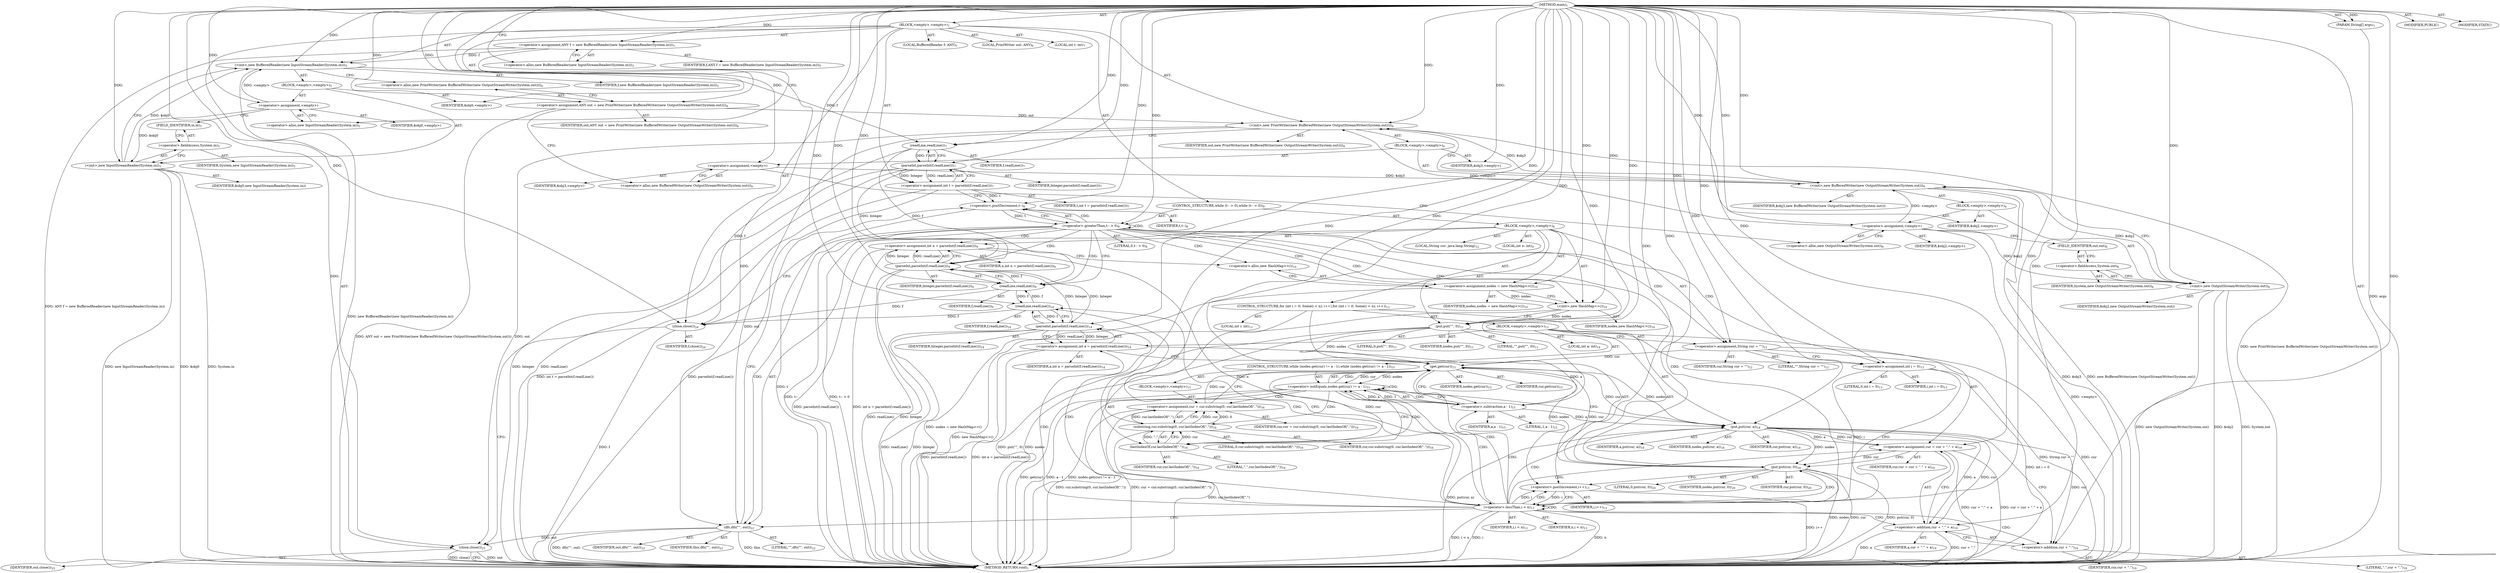 digraph "main" {  
"21" [label = <(METHOD,main)<SUB>1</SUB>> ]
"22" [label = <(PARAM,String[] args)<SUB>1</SUB>> ]
"23" [label = <(BLOCK,&lt;empty&gt;,&lt;empty&gt;)<SUB>1</SUB>> ]
"4" [label = <(LOCAL,BufferedReader f: ANY)<SUB>5</SUB>> ]
"24" [label = <(&lt;operator&gt;.assignment,ANY f = new BufferedReader(new InputStreamReader(System.in)))<SUB>5</SUB>> ]
"25" [label = <(IDENTIFIER,f,ANY f = new BufferedReader(new InputStreamReader(System.in)))<SUB>5</SUB>> ]
"26" [label = <(&lt;operator&gt;.alloc,new BufferedReader(new InputStreamReader(System.in)))<SUB>5</SUB>> ]
"27" [label = <(&lt;init&gt;,new BufferedReader(new InputStreamReader(System.in)))<SUB>5</SUB>> ]
"3" [label = <(IDENTIFIER,f,new BufferedReader(new InputStreamReader(System.in)))<SUB>5</SUB>> ]
"28" [label = <(BLOCK,&lt;empty&gt;,&lt;empty&gt;)<SUB>5</SUB>> ]
"29" [label = <(&lt;operator&gt;.assignment,&lt;empty&gt;)> ]
"30" [label = <(IDENTIFIER,$obj0,&lt;empty&gt;)> ]
"31" [label = <(&lt;operator&gt;.alloc,new InputStreamReader(System.in))<SUB>5</SUB>> ]
"32" [label = <(&lt;init&gt;,new InputStreamReader(System.in))<SUB>5</SUB>> ]
"33" [label = <(IDENTIFIER,$obj0,new InputStreamReader(System.in))> ]
"34" [label = <(&lt;operator&gt;.fieldAccess,System.in)<SUB>5</SUB>> ]
"35" [label = <(IDENTIFIER,System,new InputStreamReader(System.in))<SUB>5</SUB>> ]
"36" [label = <(FIELD_IDENTIFIER,in,in)<SUB>5</SUB>> ]
"37" [label = <(IDENTIFIER,$obj0,&lt;empty&gt;)> ]
"6" [label = <(LOCAL,PrintWriter out: ANY)<SUB>6</SUB>> ]
"38" [label = <(&lt;operator&gt;.assignment,ANY out = new PrintWriter(new BufferedWriter(new OutputStreamWriter(System.out))))<SUB>6</SUB>> ]
"39" [label = <(IDENTIFIER,out,ANY out = new PrintWriter(new BufferedWriter(new OutputStreamWriter(System.out))))<SUB>6</SUB>> ]
"40" [label = <(&lt;operator&gt;.alloc,new PrintWriter(new BufferedWriter(new OutputStreamWriter(System.out))))<SUB>6</SUB>> ]
"41" [label = <(&lt;init&gt;,new PrintWriter(new BufferedWriter(new OutputStreamWriter(System.out))))<SUB>6</SUB>> ]
"5" [label = <(IDENTIFIER,out,new PrintWriter(new BufferedWriter(new OutputStreamWriter(System.out))))<SUB>6</SUB>> ]
"42" [label = <(BLOCK,&lt;empty&gt;,&lt;empty&gt;)<SUB>6</SUB>> ]
"43" [label = <(&lt;operator&gt;.assignment,&lt;empty&gt;)> ]
"44" [label = <(IDENTIFIER,$obj3,&lt;empty&gt;)> ]
"45" [label = <(&lt;operator&gt;.alloc,new BufferedWriter(new OutputStreamWriter(System.out)))<SUB>6</SUB>> ]
"46" [label = <(&lt;init&gt;,new BufferedWriter(new OutputStreamWriter(System.out)))<SUB>6</SUB>> ]
"47" [label = <(IDENTIFIER,$obj3,new BufferedWriter(new OutputStreamWriter(System.out)))> ]
"48" [label = <(BLOCK,&lt;empty&gt;,&lt;empty&gt;)<SUB>6</SUB>> ]
"49" [label = <(&lt;operator&gt;.assignment,&lt;empty&gt;)> ]
"50" [label = <(IDENTIFIER,$obj2,&lt;empty&gt;)> ]
"51" [label = <(&lt;operator&gt;.alloc,new OutputStreamWriter(System.out))<SUB>6</SUB>> ]
"52" [label = <(&lt;init&gt;,new OutputStreamWriter(System.out))<SUB>6</SUB>> ]
"53" [label = <(IDENTIFIER,$obj2,new OutputStreamWriter(System.out))> ]
"54" [label = <(&lt;operator&gt;.fieldAccess,System.out)<SUB>6</SUB>> ]
"55" [label = <(IDENTIFIER,System,new OutputStreamWriter(System.out))<SUB>6</SUB>> ]
"56" [label = <(FIELD_IDENTIFIER,out,out)<SUB>6</SUB>> ]
"57" [label = <(IDENTIFIER,$obj2,&lt;empty&gt;)> ]
"58" [label = <(IDENTIFIER,$obj3,&lt;empty&gt;)> ]
"59" [label = <(LOCAL,int t: int)<SUB>7</SUB>> ]
"60" [label = <(&lt;operator&gt;.assignment,int t = parseInt(f.readLine()))<SUB>7</SUB>> ]
"61" [label = <(IDENTIFIER,t,int t = parseInt(f.readLine()))<SUB>7</SUB>> ]
"62" [label = <(parseInt,parseInt(f.readLine()))<SUB>7</SUB>> ]
"63" [label = <(IDENTIFIER,Integer,parseInt(f.readLine()))<SUB>7</SUB>> ]
"64" [label = <(readLine,readLine())<SUB>7</SUB>> ]
"65" [label = <(IDENTIFIER,f,readLine())<SUB>7</SUB>> ]
"66" [label = <(CONTROL_STRUCTURE,while (t-- &gt; 0),while (t-- &gt; 0))<SUB>8</SUB>> ]
"67" [label = <(&lt;operator&gt;.greaterThan,t-- &gt; 0)<SUB>8</SUB>> ]
"68" [label = <(&lt;operator&gt;.postDecrement,t--)<SUB>8</SUB>> ]
"69" [label = <(IDENTIFIER,t,t--)<SUB>8</SUB>> ]
"70" [label = <(LITERAL,0,t-- &gt; 0)<SUB>8</SUB>> ]
"71" [label = <(BLOCK,&lt;empty&gt;,&lt;empty&gt;)<SUB>8</SUB>> ]
"72" [label = <(LOCAL,int n: int)<SUB>9</SUB>> ]
"73" [label = <(&lt;operator&gt;.assignment,int n = parseInt(f.readLine()))<SUB>9</SUB>> ]
"74" [label = <(IDENTIFIER,n,int n = parseInt(f.readLine()))<SUB>9</SUB>> ]
"75" [label = <(parseInt,parseInt(f.readLine()))<SUB>9</SUB>> ]
"76" [label = <(IDENTIFIER,Integer,parseInt(f.readLine()))<SUB>9</SUB>> ]
"77" [label = <(readLine,readLine())<SUB>9</SUB>> ]
"78" [label = <(IDENTIFIER,f,readLine())<SUB>9</SUB>> ]
"79" [label = <(&lt;operator&gt;.assignment,nodes = new HashMap&lt;&gt;())<SUB>10</SUB>> ]
"80" [label = <(IDENTIFIER,nodes,nodes = new HashMap&lt;&gt;())<SUB>10</SUB>> ]
"81" [label = <(&lt;operator&gt;.alloc,new HashMap&lt;&gt;())<SUB>10</SUB>> ]
"82" [label = <(&lt;init&gt;,new HashMap&lt;&gt;())<SUB>10</SUB>> ]
"83" [label = <(IDENTIFIER,nodes,new HashMap&lt;&gt;())<SUB>10</SUB>> ]
"84" [label = <(put,put(&quot;&quot;, 0))<SUB>11</SUB>> ]
"85" [label = <(IDENTIFIER,nodes,put(&quot;&quot;, 0))<SUB>11</SUB>> ]
"86" [label = <(LITERAL,&quot;&quot;,put(&quot;&quot;, 0))<SUB>11</SUB>> ]
"87" [label = <(LITERAL,0,put(&quot;&quot;, 0))<SUB>11</SUB>> ]
"88" [label = <(LOCAL,String cur: java.lang.String)<SUB>12</SUB>> ]
"89" [label = <(&lt;operator&gt;.assignment,String cur = &quot;&quot;)<SUB>12</SUB>> ]
"90" [label = <(IDENTIFIER,cur,String cur = &quot;&quot;)<SUB>12</SUB>> ]
"91" [label = <(LITERAL,&quot;&quot;,String cur = &quot;&quot;)<SUB>12</SUB>> ]
"92" [label = <(CONTROL_STRUCTURE,for (int i = 0; Some(i &lt; n); i++),for (int i = 0; Some(i &lt; n); i++))<SUB>13</SUB>> ]
"93" [label = <(LOCAL,int i: int)<SUB>13</SUB>> ]
"94" [label = <(&lt;operator&gt;.assignment,int i = 0)<SUB>13</SUB>> ]
"95" [label = <(IDENTIFIER,i,int i = 0)<SUB>13</SUB>> ]
"96" [label = <(LITERAL,0,int i = 0)<SUB>13</SUB>> ]
"97" [label = <(&lt;operator&gt;.lessThan,i &lt; n)<SUB>13</SUB>> ]
"98" [label = <(IDENTIFIER,i,i &lt; n)<SUB>13</SUB>> ]
"99" [label = <(IDENTIFIER,n,i &lt; n)<SUB>13</SUB>> ]
"100" [label = <(&lt;operator&gt;.postIncrement,i++)<SUB>13</SUB>> ]
"101" [label = <(IDENTIFIER,i,i++)<SUB>13</SUB>> ]
"102" [label = <(BLOCK,&lt;empty&gt;,&lt;empty&gt;)<SUB>13</SUB>> ]
"103" [label = <(LOCAL,int a: int)<SUB>14</SUB>> ]
"104" [label = <(&lt;operator&gt;.assignment,int a = parseInt(f.readLine()))<SUB>14</SUB>> ]
"105" [label = <(IDENTIFIER,a,int a = parseInt(f.readLine()))<SUB>14</SUB>> ]
"106" [label = <(parseInt,parseInt(f.readLine()))<SUB>14</SUB>> ]
"107" [label = <(IDENTIFIER,Integer,parseInt(f.readLine()))<SUB>14</SUB>> ]
"108" [label = <(readLine,readLine())<SUB>14</SUB>> ]
"109" [label = <(IDENTIFIER,f,readLine())<SUB>14</SUB>> ]
"110" [label = <(CONTROL_STRUCTURE,while (nodes.get(cur) != a - 1),while (nodes.get(cur) != a - 1))<SUB>15</SUB>> ]
"111" [label = <(&lt;operator&gt;.notEquals,nodes.get(cur) != a - 1)<SUB>15</SUB>> ]
"112" [label = <(get,get(cur))<SUB>15</SUB>> ]
"113" [label = <(IDENTIFIER,nodes,get(cur))<SUB>15</SUB>> ]
"114" [label = <(IDENTIFIER,cur,get(cur))<SUB>15</SUB>> ]
"115" [label = <(&lt;operator&gt;.subtraction,a - 1)<SUB>15</SUB>> ]
"116" [label = <(IDENTIFIER,a,a - 1)<SUB>15</SUB>> ]
"117" [label = <(LITERAL,1,a - 1)<SUB>15</SUB>> ]
"118" [label = <(BLOCK,&lt;empty&gt;,&lt;empty&gt;)<SUB>15</SUB>> ]
"119" [label = <(&lt;operator&gt;.assignment,cur = cur.substring(0, cur.lastIndexOf(&quot;.&quot;)))<SUB>16</SUB>> ]
"120" [label = <(IDENTIFIER,cur,cur = cur.substring(0, cur.lastIndexOf(&quot;.&quot;)))<SUB>16</SUB>> ]
"121" [label = <(substring,cur.substring(0, cur.lastIndexOf(&quot;.&quot;)))<SUB>16</SUB>> ]
"122" [label = <(IDENTIFIER,cur,cur.substring(0, cur.lastIndexOf(&quot;.&quot;)))<SUB>16</SUB>> ]
"123" [label = <(LITERAL,0,cur.substring(0, cur.lastIndexOf(&quot;.&quot;)))<SUB>16</SUB>> ]
"124" [label = <(lastIndexOf,cur.lastIndexOf(&quot;.&quot;))<SUB>16</SUB>> ]
"125" [label = <(IDENTIFIER,cur,cur.lastIndexOf(&quot;.&quot;))<SUB>16</SUB>> ]
"126" [label = <(LITERAL,&quot;.&quot;,cur.lastIndexOf(&quot;.&quot;))<SUB>16</SUB>> ]
"127" [label = <(put,put(cur, a))<SUB>18</SUB>> ]
"128" [label = <(IDENTIFIER,nodes,put(cur, a))<SUB>18</SUB>> ]
"129" [label = <(IDENTIFIER,cur,put(cur, a))<SUB>18</SUB>> ]
"130" [label = <(IDENTIFIER,a,put(cur, a))<SUB>18</SUB>> ]
"131" [label = <(&lt;operator&gt;.assignment,cur = cur + &quot;.&quot; + a)<SUB>19</SUB>> ]
"132" [label = <(IDENTIFIER,cur,cur = cur + &quot;.&quot; + a)<SUB>19</SUB>> ]
"133" [label = <(&lt;operator&gt;.addition,cur + &quot;.&quot; + a)<SUB>19</SUB>> ]
"134" [label = <(&lt;operator&gt;.addition,cur + &quot;.&quot;)<SUB>19</SUB>> ]
"135" [label = <(IDENTIFIER,cur,cur + &quot;.&quot;)<SUB>19</SUB>> ]
"136" [label = <(LITERAL,&quot;.&quot;,cur + &quot;.&quot;)<SUB>19</SUB>> ]
"137" [label = <(IDENTIFIER,a,cur + &quot;.&quot; + a)<SUB>19</SUB>> ]
"138" [label = <(put,put(cur, 0))<SUB>20</SUB>> ]
"139" [label = <(IDENTIFIER,nodes,put(cur, 0))<SUB>20</SUB>> ]
"140" [label = <(IDENTIFIER,cur,put(cur, 0))<SUB>20</SUB>> ]
"141" [label = <(LITERAL,0,put(cur, 0))<SUB>20</SUB>> ]
"142" [label = <(dfs,dfs(&quot;&quot;, out))<SUB>22</SUB>> ]
"143" [label = <(IDENTIFIER,this,dfs(&quot;&quot;, out))<SUB>22</SUB>> ]
"144" [label = <(LITERAL,&quot;&quot;,dfs(&quot;&quot;, out))<SUB>22</SUB>> ]
"145" [label = <(IDENTIFIER,out,dfs(&quot;&quot;, out))<SUB>22</SUB>> ]
"146" [label = <(close,close())<SUB>24</SUB>> ]
"147" [label = <(IDENTIFIER,f,close())<SUB>24</SUB>> ]
"148" [label = <(close,close())<SUB>25</SUB>> ]
"149" [label = <(IDENTIFIER,out,close())<SUB>25</SUB>> ]
"150" [label = <(MODIFIER,PUBLIC)> ]
"151" [label = <(MODIFIER,STATIC)> ]
"152" [label = <(METHOD_RETURN,void)<SUB>1</SUB>> ]
  "21" -> "22"  [ label = "AST: "] 
  "21" -> "23"  [ label = "AST: "] 
  "21" -> "150"  [ label = "AST: "] 
  "21" -> "151"  [ label = "AST: "] 
  "21" -> "152"  [ label = "AST: "] 
  "23" -> "4"  [ label = "AST: "] 
  "23" -> "24"  [ label = "AST: "] 
  "23" -> "27"  [ label = "AST: "] 
  "23" -> "6"  [ label = "AST: "] 
  "23" -> "38"  [ label = "AST: "] 
  "23" -> "41"  [ label = "AST: "] 
  "23" -> "59"  [ label = "AST: "] 
  "23" -> "60"  [ label = "AST: "] 
  "23" -> "66"  [ label = "AST: "] 
  "23" -> "146"  [ label = "AST: "] 
  "23" -> "148"  [ label = "AST: "] 
  "24" -> "25"  [ label = "AST: "] 
  "24" -> "26"  [ label = "AST: "] 
  "27" -> "3"  [ label = "AST: "] 
  "27" -> "28"  [ label = "AST: "] 
  "28" -> "29"  [ label = "AST: "] 
  "28" -> "32"  [ label = "AST: "] 
  "28" -> "37"  [ label = "AST: "] 
  "29" -> "30"  [ label = "AST: "] 
  "29" -> "31"  [ label = "AST: "] 
  "32" -> "33"  [ label = "AST: "] 
  "32" -> "34"  [ label = "AST: "] 
  "34" -> "35"  [ label = "AST: "] 
  "34" -> "36"  [ label = "AST: "] 
  "38" -> "39"  [ label = "AST: "] 
  "38" -> "40"  [ label = "AST: "] 
  "41" -> "5"  [ label = "AST: "] 
  "41" -> "42"  [ label = "AST: "] 
  "42" -> "43"  [ label = "AST: "] 
  "42" -> "46"  [ label = "AST: "] 
  "42" -> "58"  [ label = "AST: "] 
  "43" -> "44"  [ label = "AST: "] 
  "43" -> "45"  [ label = "AST: "] 
  "46" -> "47"  [ label = "AST: "] 
  "46" -> "48"  [ label = "AST: "] 
  "48" -> "49"  [ label = "AST: "] 
  "48" -> "52"  [ label = "AST: "] 
  "48" -> "57"  [ label = "AST: "] 
  "49" -> "50"  [ label = "AST: "] 
  "49" -> "51"  [ label = "AST: "] 
  "52" -> "53"  [ label = "AST: "] 
  "52" -> "54"  [ label = "AST: "] 
  "54" -> "55"  [ label = "AST: "] 
  "54" -> "56"  [ label = "AST: "] 
  "60" -> "61"  [ label = "AST: "] 
  "60" -> "62"  [ label = "AST: "] 
  "62" -> "63"  [ label = "AST: "] 
  "62" -> "64"  [ label = "AST: "] 
  "64" -> "65"  [ label = "AST: "] 
  "66" -> "67"  [ label = "AST: "] 
  "66" -> "71"  [ label = "AST: "] 
  "67" -> "68"  [ label = "AST: "] 
  "67" -> "70"  [ label = "AST: "] 
  "68" -> "69"  [ label = "AST: "] 
  "71" -> "72"  [ label = "AST: "] 
  "71" -> "73"  [ label = "AST: "] 
  "71" -> "79"  [ label = "AST: "] 
  "71" -> "82"  [ label = "AST: "] 
  "71" -> "84"  [ label = "AST: "] 
  "71" -> "88"  [ label = "AST: "] 
  "71" -> "89"  [ label = "AST: "] 
  "71" -> "92"  [ label = "AST: "] 
  "71" -> "142"  [ label = "AST: "] 
  "73" -> "74"  [ label = "AST: "] 
  "73" -> "75"  [ label = "AST: "] 
  "75" -> "76"  [ label = "AST: "] 
  "75" -> "77"  [ label = "AST: "] 
  "77" -> "78"  [ label = "AST: "] 
  "79" -> "80"  [ label = "AST: "] 
  "79" -> "81"  [ label = "AST: "] 
  "82" -> "83"  [ label = "AST: "] 
  "84" -> "85"  [ label = "AST: "] 
  "84" -> "86"  [ label = "AST: "] 
  "84" -> "87"  [ label = "AST: "] 
  "89" -> "90"  [ label = "AST: "] 
  "89" -> "91"  [ label = "AST: "] 
  "92" -> "93"  [ label = "AST: "] 
  "92" -> "94"  [ label = "AST: "] 
  "92" -> "97"  [ label = "AST: "] 
  "92" -> "100"  [ label = "AST: "] 
  "92" -> "102"  [ label = "AST: "] 
  "94" -> "95"  [ label = "AST: "] 
  "94" -> "96"  [ label = "AST: "] 
  "97" -> "98"  [ label = "AST: "] 
  "97" -> "99"  [ label = "AST: "] 
  "100" -> "101"  [ label = "AST: "] 
  "102" -> "103"  [ label = "AST: "] 
  "102" -> "104"  [ label = "AST: "] 
  "102" -> "110"  [ label = "AST: "] 
  "102" -> "127"  [ label = "AST: "] 
  "102" -> "131"  [ label = "AST: "] 
  "102" -> "138"  [ label = "AST: "] 
  "104" -> "105"  [ label = "AST: "] 
  "104" -> "106"  [ label = "AST: "] 
  "106" -> "107"  [ label = "AST: "] 
  "106" -> "108"  [ label = "AST: "] 
  "108" -> "109"  [ label = "AST: "] 
  "110" -> "111"  [ label = "AST: "] 
  "110" -> "118"  [ label = "AST: "] 
  "111" -> "112"  [ label = "AST: "] 
  "111" -> "115"  [ label = "AST: "] 
  "112" -> "113"  [ label = "AST: "] 
  "112" -> "114"  [ label = "AST: "] 
  "115" -> "116"  [ label = "AST: "] 
  "115" -> "117"  [ label = "AST: "] 
  "118" -> "119"  [ label = "AST: "] 
  "119" -> "120"  [ label = "AST: "] 
  "119" -> "121"  [ label = "AST: "] 
  "121" -> "122"  [ label = "AST: "] 
  "121" -> "123"  [ label = "AST: "] 
  "121" -> "124"  [ label = "AST: "] 
  "124" -> "125"  [ label = "AST: "] 
  "124" -> "126"  [ label = "AST: "] 
  "127" -> "128"  [ label = "AST: "] 
  "127" -> "129"  [ label = "AST: "] 
  "127" -> "130"  [ label = "AST: "] 
  "131" -> "132"  [ label = "AST: "] 
  "131" -> "133"  [ label = "AST: "] 
  "133" -> "134"  [ label = "AST: "] 
  "133" -> "137"  [ label = "AST: "] 
  "134" -> "135"  [ label = "AST: "] 
  "134" -> "136"  [ label = "AST: "] 
  "138" -> "139"  [ label = "AST: "] 
  "138" -> "140"  [ label = "AST: "] 
  "138" -> "141"  [ label = "AST: "] 
  "142" -> "143"  [ label = "AST: "] 
  "142" -> "144"  [ label = "AST: "] 
  "142" -> "145"  [ label = "AST: "] 
  "146" -> "147"  [ label = "AST: "] 
  "148" -> "149"  [ label = "AST: "] 
  "24" -> "31"  [ label = "CFG: "] 
  "27" -> "40"  [ label = "CFG: "] 
  "38" -> "45"  [ label = "CFG: "] 
  "41" -> "64"  [ label = "CFG: "] 
  "60" -> "68"  [ label = "CFG: "] 
  "146" -> "148"  [ label = "CFG: "] 
  "148" -> "152"  [ label = "CFG: "] 
  "26" -> "24"  [ label = "CFG: "] 
  "40" -> "38"  [ label = "CFG: "] 
  "62" -> "60"  [ label = "CFG: "] 
  "67" -> "77"  [ label = "CFG: "] 
  "67" -> "146"  [ label = "CFG: "] 
  "29" -> "36"  [ label = "CFG: "] 
  "32" -> "27"  [ label = "CFG: "] 
  "43" -> "51"  [ label = "CFG: "] 
  "46" -> "41"  [ label = "CFG: "] 
  "64" -> "62"  [ label = "CFG: "] 
  "68" -> "67"  [ label = "CFG: "] 
  "73" -> "81"  [ label = "CFG: "] 
  "79" -> "82"  [ label = "CFG: "] 
  "82" -> "84"  [ label = "CFG: "] 
  "84" -> "89"  [ label = "CFG: "] 
  "89" -> "94"  [ label = "CFG: "] 
  "142" -> "68"  [ label = "CFG: "] 
  "31" -> "29"  [ label = "CFG: "] 
  "34" -> "32"  [ label = "CFG: "] 
  "45" -> "43"  [ label = "CFG: "] 
  "75" -> "73"  [ label = "CFG: "] 
  "81" -> "79"  [ label = "CFG: "] 
  "94" -> "97"  [ label = "CFG: "] 
  "97" -> "108"  [ label = "CFG: "] 
  "97" -> "142"  [ label = "CFG: "] 
  "100" -> "97"  [ label = "CFG: "] 
  "36" -> "34"  [ label = "CFG: "] 
  "49" -> "56"  [ label = "CFG: "] 
  "52" -> "46"  [ label = "CFG: "] 
  "77" -> "75"  [ label = "CFG: "] 
  "104" -> "112"  [ label = "CFG: "] 
  "127" -> "134"  [ label = "CFG: "] 
  "131" -> "138"  [ label = "CFG: "] 
  "138" -> "100"  [ label = "CFG: "] 
  "51" -> "49"  [ label = "CFG: "] 
  "54" -> "52"  [ label = "CFG: "] 
  "106" -> "104"  [ label = "CFG: "] 
  "111" -> "124"  [ label = "CFG: "] 
  "111" -> "127"  [ label = "CFG: "] 
  "133" -> "131"  [ label = "CFG: "] 
  "56" -> "54"  [ label = "CFG: "] 
  "108" -> "106"  [ label = "CFG: "] 
  "112" -> "115"  [ label = "CFG: "] 
  "115" -> "111"  [ label = "CFG: "] 
  "119" -> "112"  [ label = "CFG: "] 
  "134" -> "133"  [ label = "CFG: "] 
  "121" -> "119"  [ label = "CFG: "] 
  "124" -> "121"  [ label = "CFG: "] 
  "21" -> "26"  [ label = "CFG: "] 
  "22" -> "152"  [ label = "DDG: args"] 
  "24" -> "152"  [ label = "DDG: ANY f = new BufferedReader(new InputStreamReader(System.in))"] 
  "32" -> "152"  [ label = "DDG: $obj0"] 
  "32" -> "152"  [ label = "DDG: System.in"] 
  "32" -> "152"  [ label = "DDG: new InputStreamReader(System.in)"] 
  "27" -> "152"  [ label = "DDG: new BufferedReader(new InputStreamReader(System.in))"] 
  "38" -> "152"  [ label = "DDG: ANY out = new PrintWriter(new BufferedWriter(new OutputStreamWriter(System.out)))"] 
  "46" -> "152"  [ label = "DDG: $obj3"] 
  "49" -> "152"  [ label = "DDG: &lt;empty&gt;"] 
  "52" -> "152"  [ label = "DDG: $obj2"] 
  "52" -> "152"  [ label = "DDG: System.out"] 
  "52" -> "152"  [ label = "DDG: new OutputStreamWriter(System.out)"] 
  "46" -> "152"  [ label = "DDG: new BufferedWriter(new OutputStreamWriter(System.out))"] 
  "41" -> "152"  [ label = "DDG: new PrintWriter(new BufferedWriter(new OutputStreamWriter(System.out)))"] 
  "62" -> "152"  [ label = "DDG: Integer"] 
  "62" -> "152"  [ label = "DDG: readLine()"] 
  "60" -> "152"  [ label = "DDG: parseInt(f.readLine())"] 
  "60" -> "152"  [ label = "DDG: int t = parseInt(f.readLine())"] 
  "68" -> "152"  [ label = "DDG: t"] 
  "67" -> "152"  [ label = "DDG: t--"] 
  "67" -> "152"  [ label = "DDG: t-- &gt; 0"] 
  "146" -> "152"  [ label = "DDG: f"] 
  "148" -> "152"  [ label = "DDG: out"] 
  "148" -> "152"  [ label = "DDG: close()"] 
  "75" -> "152"  [ label = "DDG: Integer"] 
  "75" -> "152"  [ label = "DDG: readLine()"] 
  "73" -> "152"  [ label = "DDG: parseInt(f.readLine())"] 
  "73" -> "152"  [ label = "DDG: int n = parseInt(f.readLine())"] 
  "79" -> "152"  [ label = "DDG: nodes = new HashMap&lt;&gt;()"] 
  "82" -> "152"  [ label = "DDG: new HashMap&lt;&gt;()"] 
  "84" -> "152"  [ label = "DDG: nodes"] 
  "84" -> "152"  [ label = "DDG: put(&quot;&quot;, 0)"] 
  "89" -> "152"  [ label = "DDG: cur"] 
  "89" -> "152"  [ label = "DDG: String cur = &quot;&quot;"] 
  "94" -> "152"  [ label = "DDG: int i = 0"] 
  "97" -> "152"  [ label = "DDG: i"] 
  "97" -> "152"  [ label = "DDG: n"] 
  "97" -> "152"  [ label = "DDG: i &lt; n"] 
  "142" -> "152"  [ label = "DDG: dfs(&quot;&quot;, out)"] 
  "106" -> "152"  [ label = "DDG: Integer"] 
  "106" -> "152"  [ label = "DDG: readLine()"] 
  "104" -> "152"  [ label = "DDG: parseInt(f.readLine())"] 
  "104" -> "152"  [ label = "DDG: int a = parseInt(f.readLine())"] 
  "111" -> "152"  [ label = "DDG: get(cur)"] 
  "111" -> "152"  [ label = "DDG: a - 1"] 
  "111" -> "152"  [ label = "DDG: nodes.get(cur) != a - 1"] 
  "127" -> "152"  [ label = "DDG: put(cur, a)"] 
  "133" -> "152"  [ label = "DDG: cur + &quot;.&quot;"] 
  "133" -> "152"  [ label = "DDG: a"] 
  "131" -> "152"  [ label = "DDG: cur + &quot;.&quot; + a"] 
  "131" -> "152"  [ label = "DDG: cur = cur + &quot;.&quot; + a"] 
  "138" -> "152"  [ label = "DDG: nodes"] 
  "138" -> "152"  [ label = "DDG: cur"] 
  "138" -> "152"  [ label = "DDG: put(cur, 0)"] 
  "100" -> "152"  [ label = "DDG: i++"] 
  "121" -> "152"  [ label = "DDG: cur.lastIndexOf(&quot;.&quot;)"] 
  "119" -> "152"  [ label = "DDG: cur.substring(0, cur.lastIndexOf(&quot;.&quot;))"] 
  "119" -> "152"  [ label = "DDG: cur = cur.substring(0, cur.lastIndexOf(&quot;.&quot;))"] 
  "142" -> "152"  [ label = "DDG: this"] 
  "21" -> "22"  [ label = "DDG: "] 
  "21" -> "24"  [ label = "DDG: "] 
  "21" -> "38"  [ label = "DDG: "] 
  "62" -> "60"  [ label = "DDG: Integer"] 
  "62" -> "60"  [ label = "DDG: readLine()"] 
  "24" -> "27"  [ label = "DDG: f"] 
  "21" -> "27"  [ label = "DDG: "] 
  "29" -> "27"  [ label = "DDG: &lt;empty&gt;"] 
  "32" -> "27"  [ label = "DDG: $obj0"] 
  "38" -> "41"  [ label = "DDG: out"] 
  "21" -> "41"  [ label = "DDG: "] 
  "49" -> "41"  [ label = "DDG: &lt;empty&gt;"] 
  "46" -> "41"  [ label = "DDG: $obj3"] 
  "64" -> "146"  [ label = "DDG: f"] 
  "77" -> "146"  [ label = "DDG: f"] 
  "108" -> "146"  [ label = "DDG: f"] 
  "21" -> "146"  [ label = "DDG: "] 
  "41" -> "148"  [ label = "DDG: out"] 
  "142" -> "148"  [ label = "DDG: out"] 
  "21" -> "148"  [ label = "DDG: "] 
  "21" -> "29"  [ label = "DDG: "] 
  "21" -> "37"  [ label = "DDG: "] 
  "21" -> "43"  [ label = "DDG: "] 
  "21" -> "58"  [ label = "DDG: "] 
  "21" -> "62"  [ label = "DDG: "] 
  "64" -> "62"  [ label = "DDG: f"] 
  "68" -> "67"  [ label = "DDG: t"] 
  "21" -> "67"  [ label = "DDG: "] 
  "75" -> "73"  [ label = "DDG: Integer"] 
  "75" -> "73"  [ label = "DDG: readLine()"] 
  "21" -> "79"  [ label = "DDG: "] 
  "21" -> "89"  [ label = "DDG: "] 
  "29" -> "32"  [ label = "DDG: $obj0"] 
  "21" -> "32"  [ label = "DDG: "] 
  "43" -> "46"  [ label = "DDG: $obj3"] 
  "21" -> "46"  [ label = "DDG: "] 
  "49" -> "46"  [ label = "DDG: &lt;empty&gt;"] 
  "52" -> "46"  [ label = "DDG: $obj2"] 
  "27" -> "64"  [ label = "DDG: f"] 
  "21" -> "64"  [ label = "DDG: "] 
  "60" -> "68"  [ label = "DDG: t"] 
  "21" -> "68"  [ label = "DDG: "] 
  "79" -> "82"  [ label = "DDG: nodes"] 
  "21" -> "82"  [ label = "DDG: "] 
  "82" -> "84"  [ label = "DDG: nodes"] 
  "21" -> "84"  [ label = "DDG: "] 
  "21" -> "94"  [ label = "DDG: "] 
  "21" -> "142"  [ label = "DDG: "] 
  "41" -> "142"  [ label = "DDG: out"] 
  "21" -> "49"  [ label = "DDG: "] 
  "21" -> "57"  [ label = "DDG: "] 
  "62" -> "75"  [ label = "DDG: Integer"] 
  "106" -> "75"  [ label = "DDG: Integer"] 
  "21" -> "75"  [ label = "DDG: "] 
  "77" -> "75"  [ label = "DDG: f"] 
  "94" -> "97"  [ label = "DDG: i"] 
  "100" -> "97"  [ label = "DDG: i"] 
  "21" -> "97"  [ label = "DDG: "] 
  "73" -> "97"  [ label = "DDG: n"] 
  "97" -> "100"  [ label = "DDG: i"] 
  "21" -> "100"  [ label = "DDG: "] 
  "106" -> "104"  [ label = "DDG: Integer"] 
  "106" -> "104"  [ label = "DDG: readLine()"] 
  "127" -> "131"  [ label = "DDG: cur"] 
  "21" -> "131"  [ label = "DDG: "] 
  "127" -> "131"  [ label = "DDG: a"] 
  "49" -> "52"  [ label = "DDG: $obj2"] 
  "21" -> "52"  [ label = "DDG: "] 
  "64" -> "77"  [ label = "DDG: f"] 
  "108" -> "77"  [ label = "DDG: f"] 
  "21" -> "77"  [ label = "DDG: "] 
  "112" -> "127"  [ label = "DDG: nodes"] 
  "21" -> "127"  [ label = "DDG: "] 
  "112" -> "127"  [ label = "DDG: cur"] 
  "115" -> "127"  [ label = "DDG: a"] 
  "127" -> "138"  [ label = "DDG: nodes"] 
  "21" -> "138"  [ label = "DDG: "] 
  "131" -> "138"  [ label = "DDG: cur"] 
  "75" -> "106"  [ label = "DDG: Integer"] 
  "21" -> "106"  [ label = "DDG: "] 
  "108" -> "106"  [ label = "DDG: f"] 
  "112" -> "111"  [ label = "DDG: nodes"] 
  "112" -> "111"  [ label = "DDG: cur"] 
  "115" -> "111"  [ label = "DDG: a"] 
  "115" -> "111"  [ label = "DDG: 1"] 
  "121" -> "119"  [ label = "DDG: cur"] 
  "121" -> "119"  [ label = "DDG: 0"] 
  "121" -> "119"  [ label = "DDG: cur.lastIndexOf(&quot;.&quot;)"] 
  "127" -> "133"  [ label = "DDG: cur"] 
  "21" -> "133"  [ label = "DDG: "] 
  "127" -> "133"  [ label = "DDG: a"] 
  "77" -> "108"  [ label = "DDG: f"] 
  "21" -> "108"  [ label = "DDG: "] 
  "84" -> "112"  [ label = "DDG: nodes"] 
  "138" -> "112"  [ label = "DDG: nodes"] 
  "21" -> "112"  [ label = "DDG: "] 
  "89" -> "112"  [ label = "DDG: cur"] 
  "138" -> "112"  [ label = "DDG: cur"] 
  "119" -> "112"  [ label = "DDG: cur"] 
  "104" -> "115"  [ label = "DDG: a"] 
  "21" -> "115"  [ label = "DDG: "] 
  "127" -> "134"  [ label = "DDG: cur"] 
  "21" -> "134"  [ label = "DDG: "] 
  "124" -> "121"  [ label = "DDG: cur"] 
  "21" -> "121"  [ label = "DDG: "] 
  "124" -> "121"  [ label = "DDG: &quot;.&quot;"] 
  "112" -> "124"  [ label = "DDG: cur"] 
  "21" -> "124"  [ label = "DDG: "] 
  "67" -> "94"  [ label = "CDG: "] 
  "67" -> "68"  [ label = "CDG: "] 
  "67" -> "73"  [ label = "CDG: "] 
  "67" -> "77"  [ label = "CDG: "] 
  "67" -> "89"  [ label = "CDG: "] 
  "67" -> "75"  [ label = "CDG: "] 
  "67" -> "81"  [ label = "CDG: "] 
  "67" -> "84"  [ label = "CDG: "] 
  "67" -> "67"  [ label = "CDG: "] 
  "67" -> "142"  [ label = "CDG: "] 
  "67" -> "97"  [ label = "CDG: "] 
  "67" -> "82"  [ label = "CDG: "] 
  "67" -> "79"  [ label = "CDG: "] 
  "97" -> "115"  [ label = "CDG: "] 
  "97" -> "131"  [ label = "CDG: "] 
  "97" -> "104"  [ label = "CDG: "] 
  "97" -> "106"  [ label = "CDG: "] 
  "97" -> "97"  [ label = "CDG: "] 
  "97" -> "112"  [ label = "CDG: "] 
  "97" -> "134"  [ label = "CDG: "] 
  "97" -> "138"  [ label = "CDG: "] 
  "97" -> "100"  [ label = "CDG: "] 
  "97" -> "127"  [ label = "CDG: "] 
  "97" -> "108"  [ label = "CDG: "] 
  "97" -> "111"  [ label = "CDG: "] 
  "97" -> "133"  [ label = "CDG: "] 
  "111" -> "115"  [ label = "CDG: "] 
  "111" -> "119"  [ label = "CDG: "] 
  "111" -> "121"  [ label = "CDG: "] 
  "111" -> "112"  [ label = "CDG: "] 
  "111" -> "124"  [ label = "CDG: "] 
  "111" -> "111"  [ label = "CDG: "] 
}
